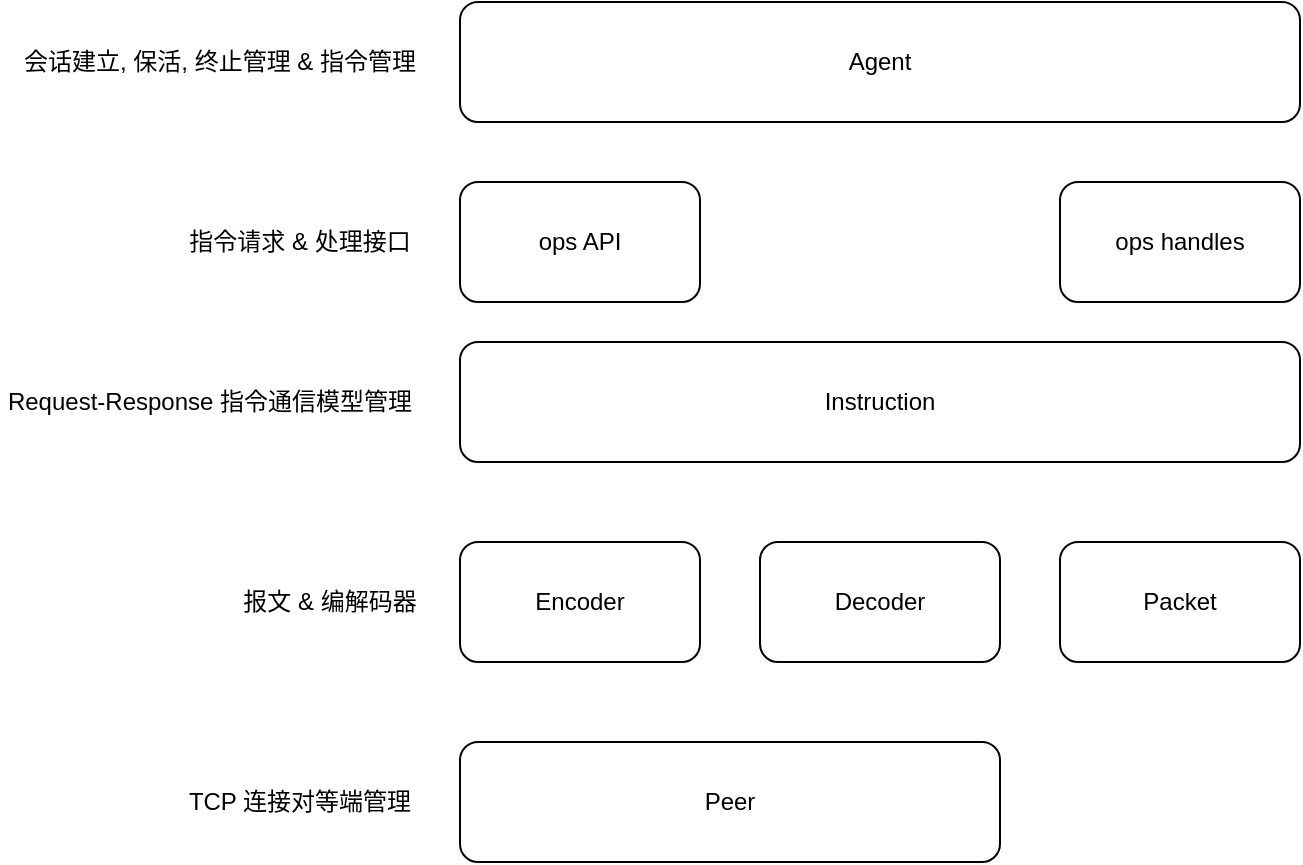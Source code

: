 <mxfile version="13.2.6" type="github">
  <diagram id="WcXPz_RxtQG5PR3Pa9zU" name="第 1 页">
    <mxGraphModel dx="2893" dy="1154" grid="1" gridSize="10" guides="1" tooltips="1" connect="1" arrows="1" fold="1" page="1" pageScale="1" pageWidth="827" pageHeight="1169" math="0" shadow="0">
      <root>
        <mxCell id="0" />
        <mxCell id="1" parent="0" />
        <mxCell id="zvjhcLa3CVu2yNJe212y-1" value="Agent" style="rounded=1;whiteSpace=wrap;html=1;" vertex="1" parent="1">
          <mxGeometry x="200" y="390" width="420" height="60" as="geometry" />
        </mxCell>
        <mxCell id="zvjhcLa3CVu2yNJe212y-2" value="Encoder" style="rounded=1;whiteSpace=wrap;html=1;" vertex="1" parent="1">
          <mxGeometry x="200" y="660" width="120" height="60" as="geometry" />
        </mxCell>
        <mxCell id="zvjhcLa3CVu2yNJe212y-3" value="Decoder" style="rounded=1;whiteSpace=wrap;html=1;" vertex="1" parent="1">
          <mxGeometry x="350" y="660" width="120" height="60" as="geometry" />
        </mxCell>
        <mxCell id="zvjhcLa3CVu2yNJe212y-4" value="Peer" style="rounded=1;whiteSpace=wrap;html=1;" vertex="1" parent="1">
          <mxGeometry x="200" y="760" width="270" height="60" as="geometry" />
        </mxCell>
        <mxCell id="zvjhcLa3CVu2yNJe212y-5" value="Packet" style="rounded=1;whiteSpace=wrap;html=1;" vertex="1" parent="1">
          <mxGeometry x="500" y="660" width="120" height="60" as="geometry" />
        </mxCell>
        <mxCell id="zvjhcLa3CVu2yNJe212y-6" value="ops API" style="rounded=1;whiteSpace=wrap;html=1;" vertex="1" parent="1">
          <mxGeometry x="200" y="480" width="120" height="60" as="geometry" />
        </mxCell>
        <mxCell id="zvjhcLa3CVu2yNJe212y-7" value="Instruction" style="rounded=1;whiteSpace=wrap;html=1;" vertex="1" parent="1">
          <mxGeometry x="200" y="560" width="420" height="60" as="geometry" />
        </mxCell>
        <mxCell id="zvjhcLa3CVu2yNJe212y-8" value="会话建立, 保活, 终止管理 &amp;amp; 指令管理" style="text;html=1;strokeColor=none;fillColor=none;align=center;verticalAlign=middle;whiteSpace=wrap;rounded=0;" vertex="1" parent="1">
          <mxGeometry x="-20" y="410" width="200" height="20" as="geometry" />
        </mxCell>
        <mxCell id="zvjhcLa3CVu2yNJe212y-9" value="指令请求 &amp;amp; 处理接口" style="text;html=1;strokeColor=none;fillColor=none;align=center;verticalAlign=middle;whiteSpace=wrap;rounded=0;" vertex="1" parent="1">
          <mxGeometry x="60" y="500" width="120" height="20" as="geometry" />
        </mxCell>
        <mxCell id="zvjhcLa3CVu2yNJe212y-11" value="Request-Response 指令通信模型管理" style="text;html=1;strokeColor=none;fillColor=none;align=center;verticalAlign=middle;whiteSpace=wrap;rounded=0;" vertex="1" parent="1">
          <mxGeometry x="-30" y="580" width="210" height="20" as="geometry" />
        </mxCell>
        <mxCell id="zvjhcLa3CVu2yNJe212y-12" value="报文 &amp;amp; 编解码器" style="text;html=1;strokeColor=none;fillColor=none;align=center;verticalAlign=middle;whiteSpace=wrap;rounded=0;" vertex="1" parent="1">
          <mxGeometry x="90" y="680" width="90" height="20" as="geometry" />
        </mxCell>
        <mxCell id="zvjhcLa3CVu2yNJe212y-13" value="TCP 连接对等端管理" style="text;html=1;strokeColor=none;fillColor=none;align=center;verticalAlign=middle;whiteSpace=wrap;rounded=0;" vertex="1" parent="1">
          <mxGeometry x="60" y="780" width="120" height="20" as="geometry" />
        </mxCell>
        <mxCell id="zvjhcLa3CVu2yNJe212y-14" value="ops handles" style="rounded=1;whiteSpace=wrap;html=1;" vertex="1" parent="1">
          <mxGeometry x="500" y="480" width="120" height="60" as="geometry" />
        </mxCell>
      </root>
    </mxGraphModel>
  </diagram>
</mxfile>
